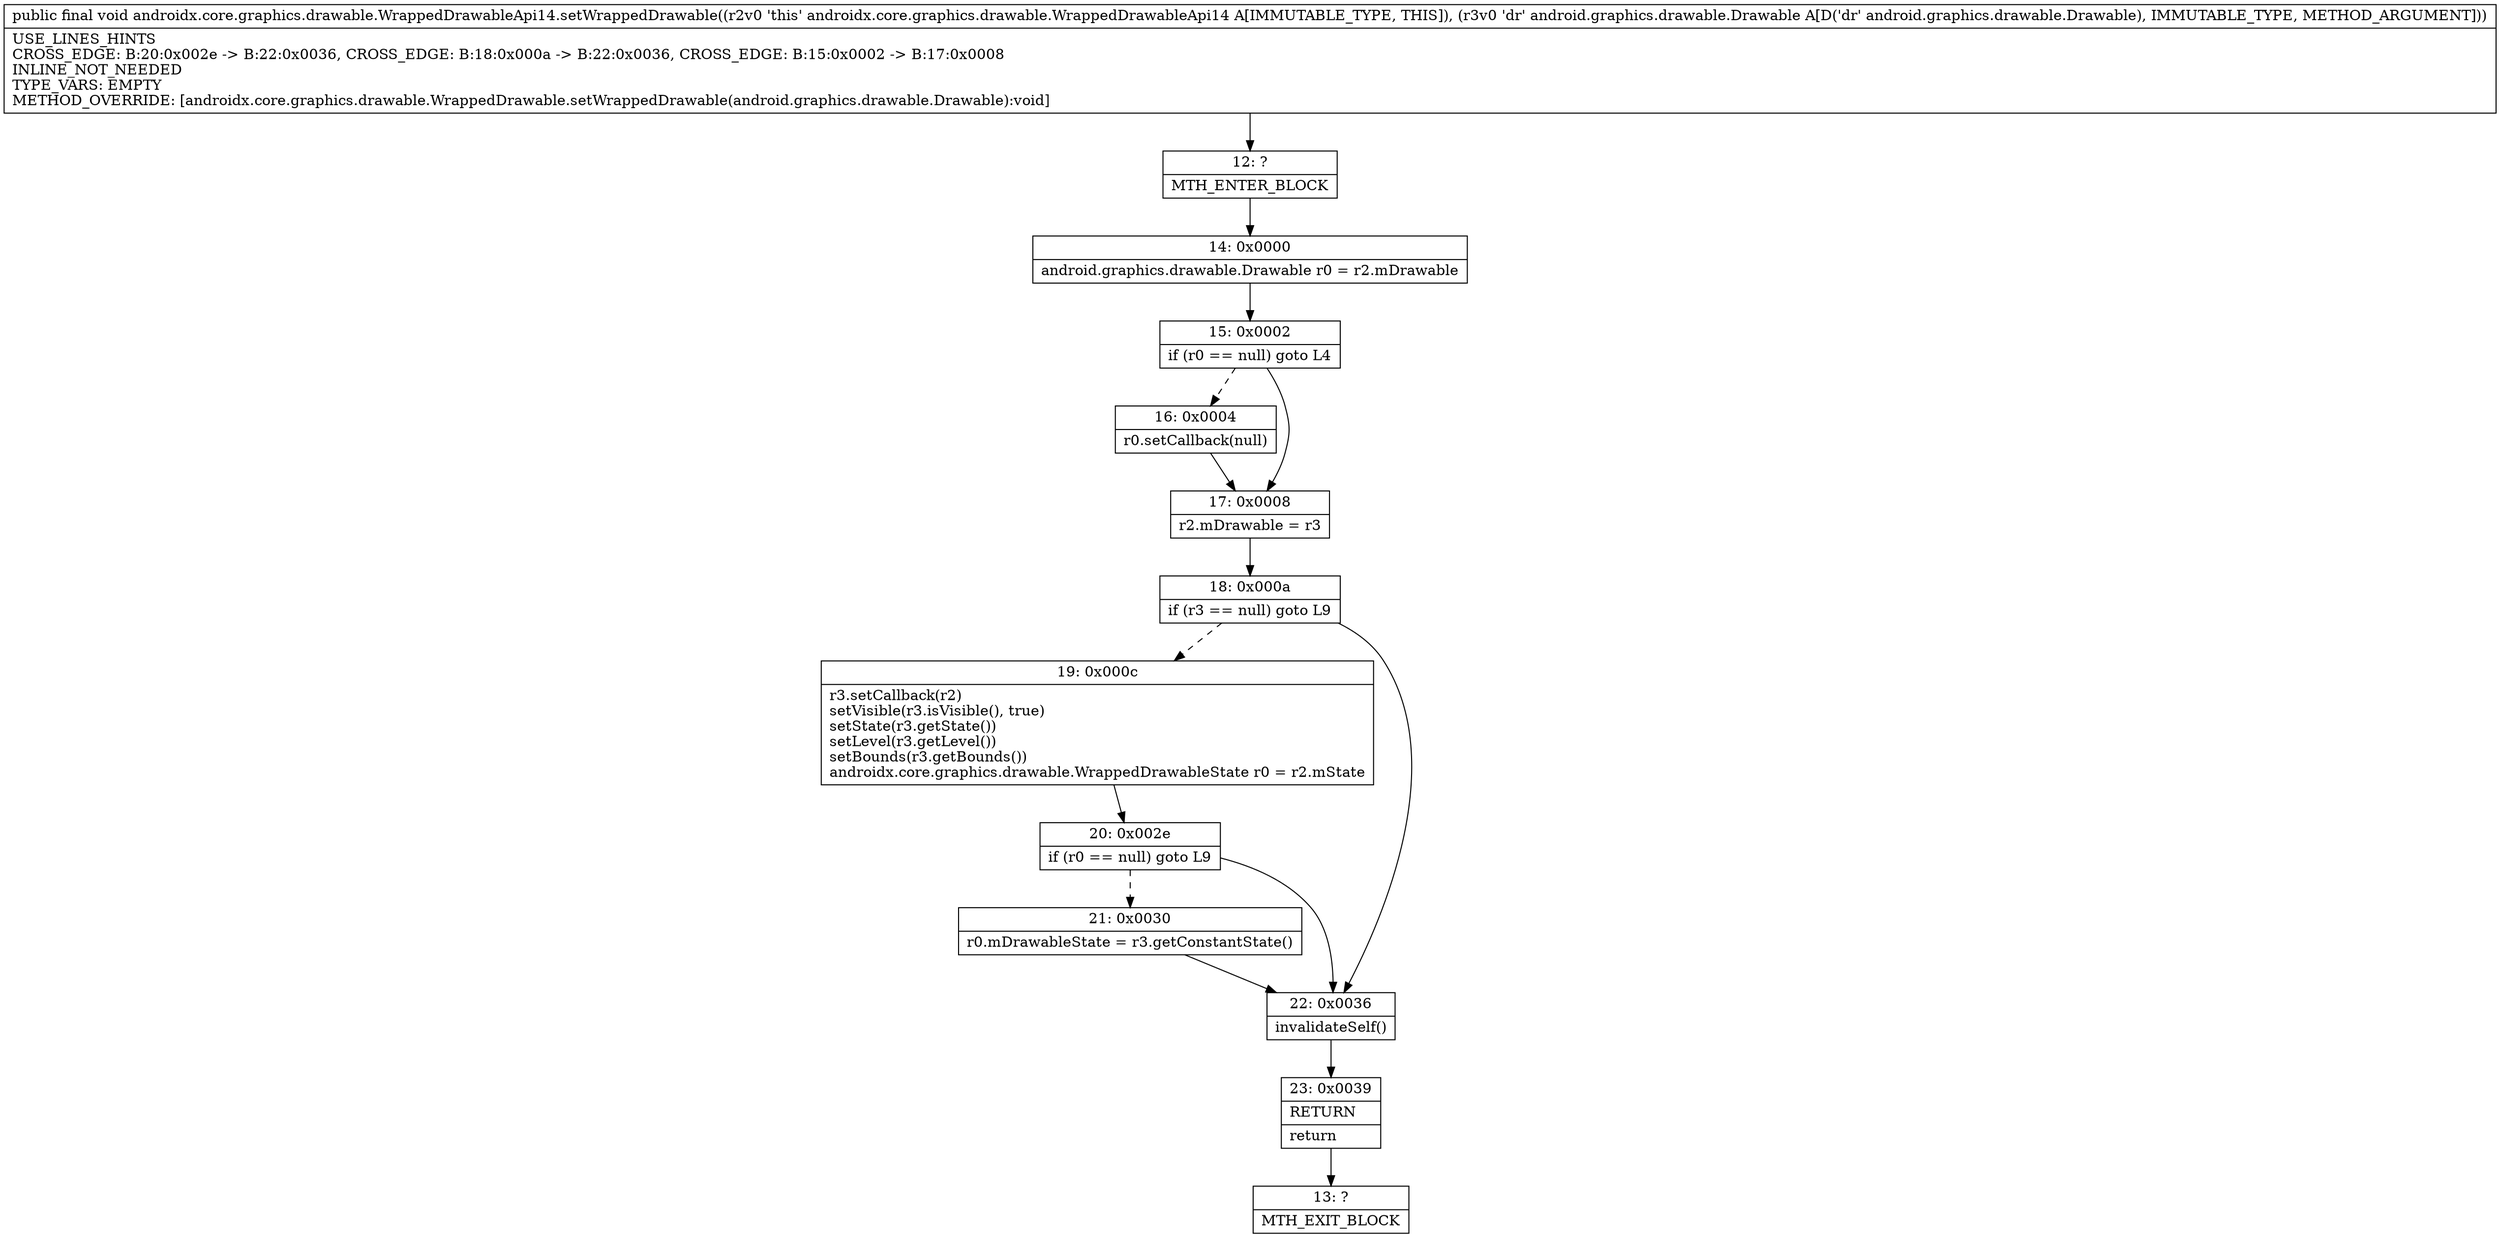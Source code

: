 digraph "CFG forandroidx.core.graphics.drawable.WrappedDrawableApi14.setWrappedDrawable(Landroid\/graphics\/drawable\/Drawable;)V" {
Node_12 [shape=record,label="{12\:\ ?|MTH_ENTER_BLOCK\l}"];
Node_14 [shape=record,label="{14\:\ 0x0000|android.graphics.drawable.Drawable r0 = r2.mDrawable\l}"];
Node_15 [shape=record,label="{15\:\ 0x0002|if (r0 == null) goto L4\l}"];
Node_16 [shape=record,label="{16\:\ 0x0004|r0.setCallback(null)\l}"];
Node_17 [shape=record,label="{17\:\ 0x0008|r2.mDrawable = r3\l}"];
Node_18 [shape=record,label="{18\:\ 0x000a|if (r3 == null) goto L9\l}"];
Node_19 [shape=record,label="{19\:\ 0x000c|r3.setCallback(r2)\lsetVisible(r3.isVisible(), true)\lsetState(r3.getState())\lsetLevel(r3.getLevel())\lsetBounds(r3.getBounds())\landroidx.core.graphics.drawable.WrappedDrawableState r0 = r2.mState\l}"];
Node_20 [shape=record,label="{20\:\ 0x002e|if (r0 == null) goto L9\l}"];
Node_21 [shape=record,label="{21\:\ 0x0030|r0.mDrawableState = r3.getConstantState()\l}"];
Node_22 [shape=record,label="{22\:\ 0x0036|invalidateSelf()\l}"];
Node_23 [shape=record,label="{23\:\ 0x0039|RETURN\l|return\l}"];
Node_13 [shape=record,label="{13\:\ ?|MTH_EXIT_BLOCK\l}"];
MethodNode[shape=record,label="{public final void androidx.core.graphics.drawable.WrappedDrawableApi14.setWrappedDrawable((r2v0 'this' androidx.core.graphics.drawable.WrappedDrawableApi14 A[IMMUTABLE_TYPE, THIS]), (r3v0 'dr' android.graphics.drawable.Drawable A[D('dr' android.graphics.drawable.Drawable), IMMUTABLE_TYPE, METHOD_ARGUMENT]))  | USE_LINES_HINTS\lCROSS_EDGE: B:20:0x002e \-\> B:22:0x0036, CROSS_EDGE: B:18:0x000a \-\> B:22:0x0036, CROSS_EDGE: B:15:0x0002 \-\> B:17:0x0008\lINLINE_NOT_NEEDED\lTYPE_VARS: EMPTY\lMETHOD_OVERRIDE: [androidx.core.graphics.drawable.WrappedDrawable.setWrappedDrawable(android.graphics.drawable.Drawable):void]\l}"];
MethodNode -> Node_12;Node_12 -> Node_14;
Node_14 -> Node_15;
Node_15 -> Node_16[style=dashed];
Node_15 -> Node_17;
Node_16 -> Node_17;
Node_17 -> Node_18;
Node_18 -> Node_19[style=dashed];
Node_18 -> Node_22;
Node_19 -> Node_20;
Node_20 -> Node_21[style=dashed];
Node_20 -> Node_22;
Node_21 -> Node_22;
Node_22 -> Node_23;
Node_23 -> Node_13;
}

